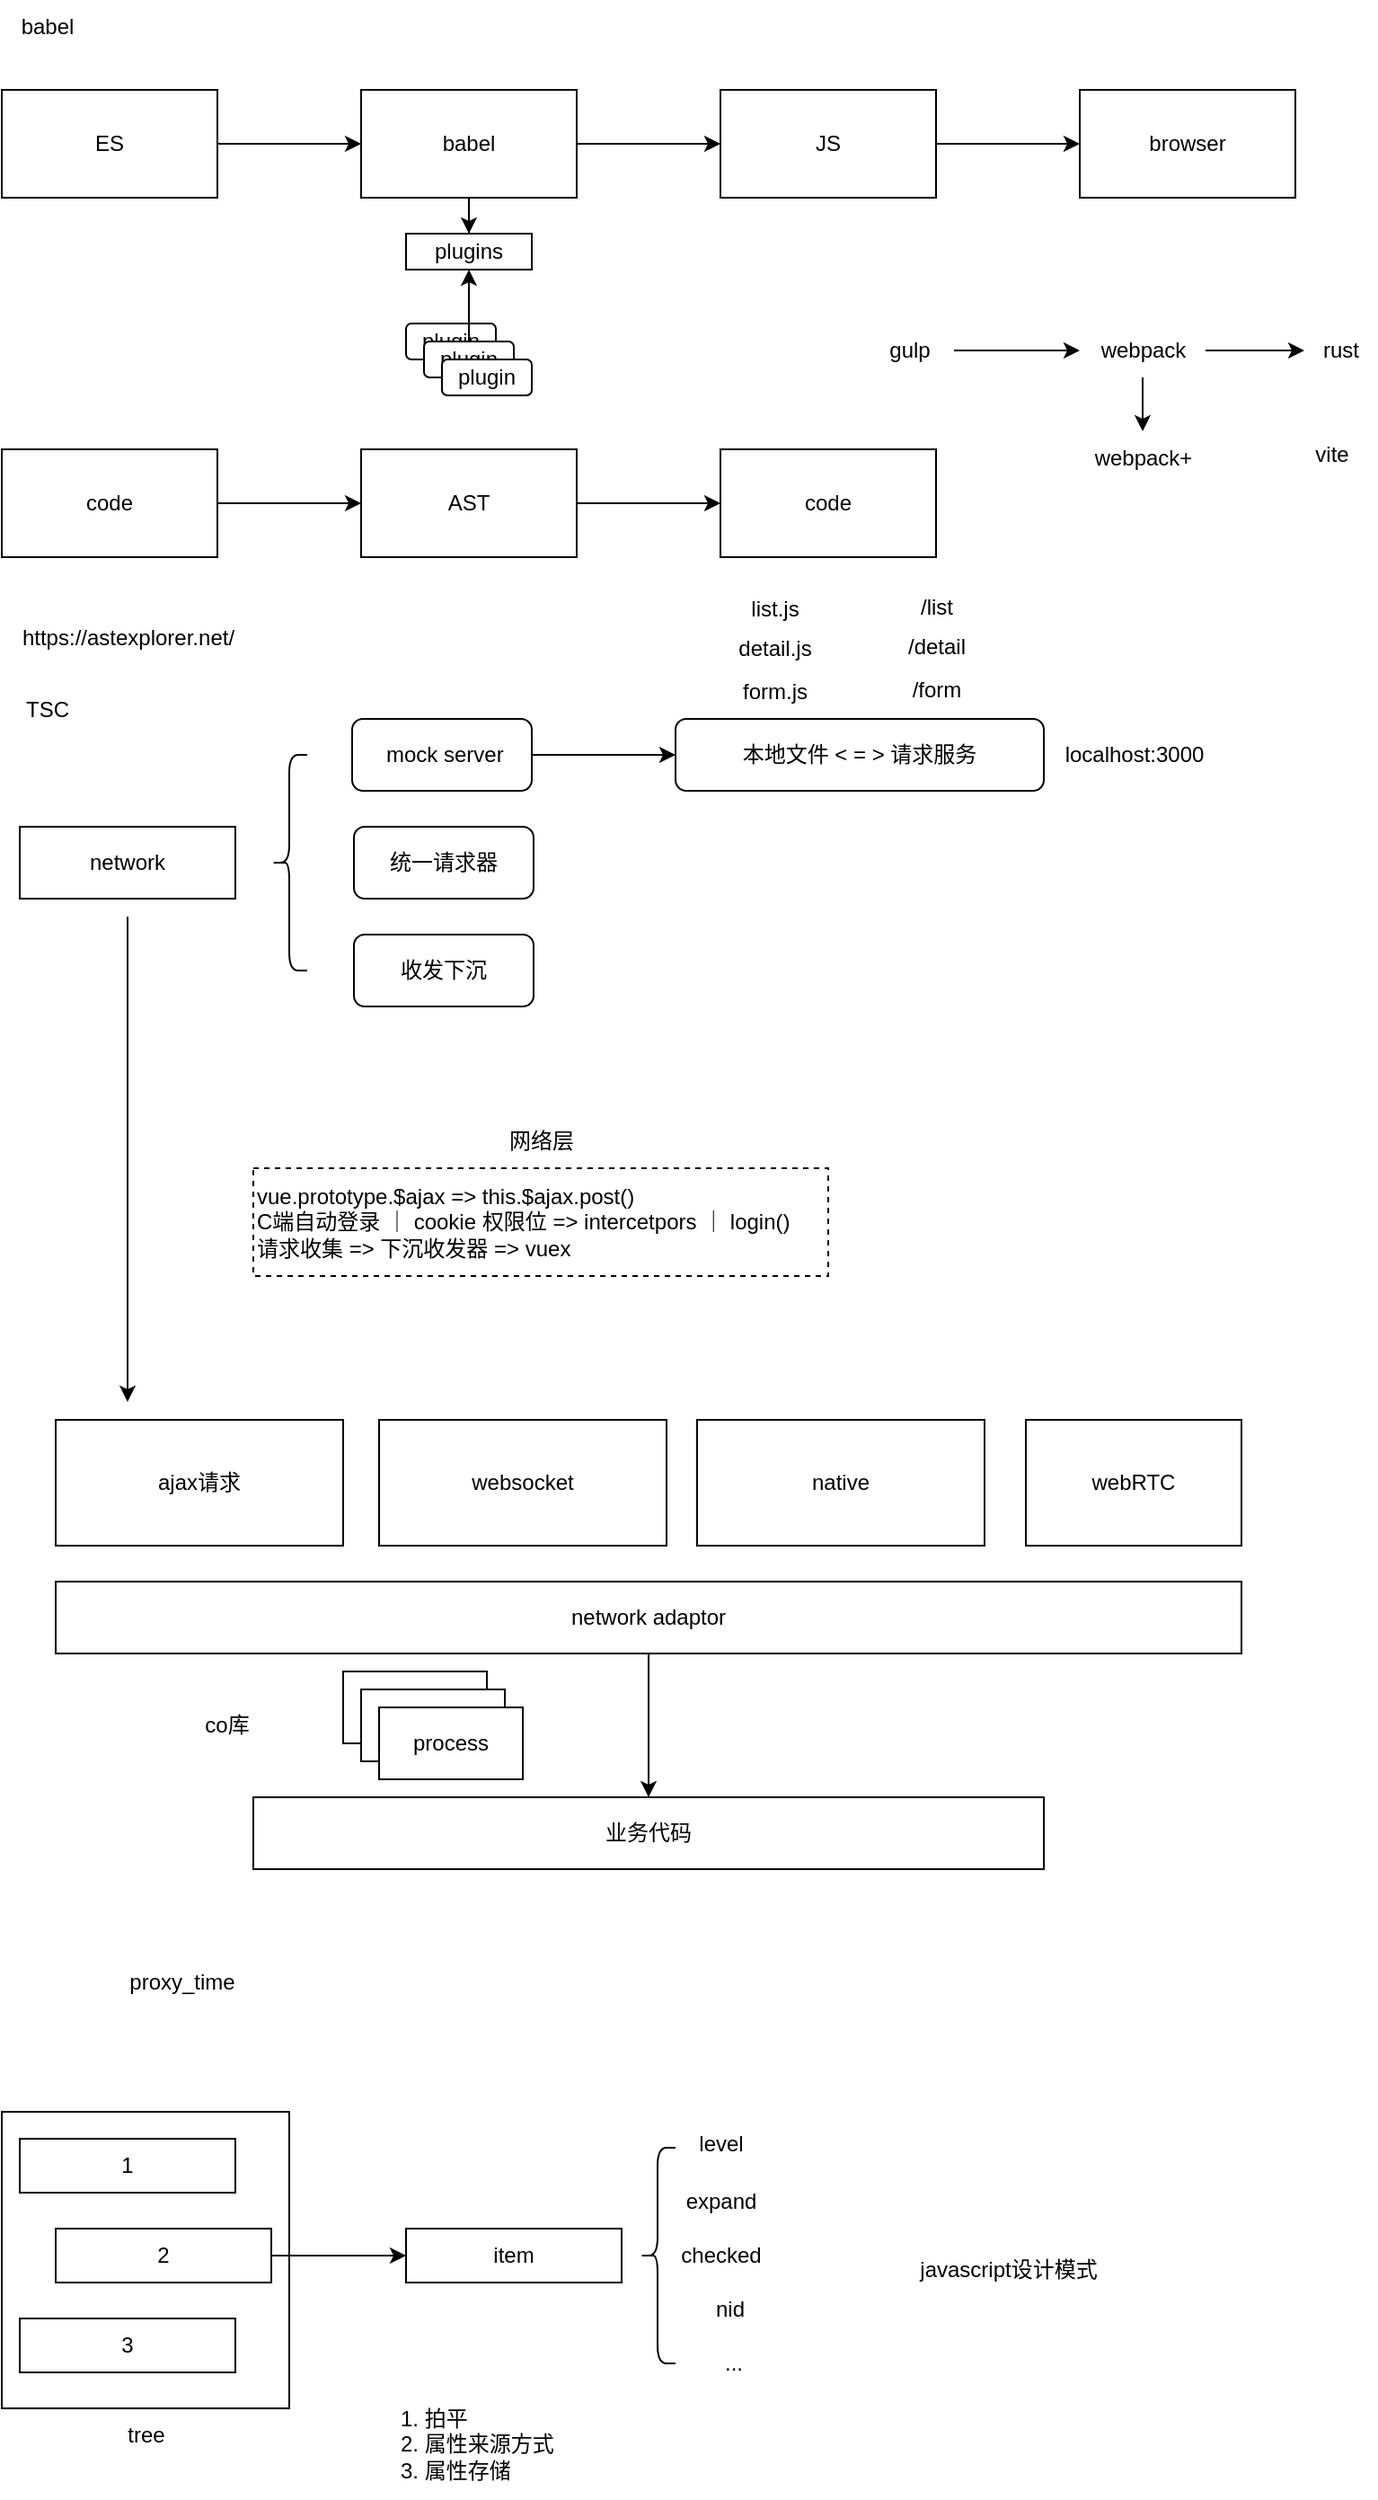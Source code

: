 <mxfile version="24.0.1" type="device">
  <diagram name="第 1 页" id="g8rvtbovpcAflCqMb8RJ">
    <mxGraphModel dx="892" dy="553" grid="1" gridSize="10" guides="1" tooltips="1" connect="1" arrows="1" fold="1" page="1" pageScale="1" pageWidth="827" pageHeight="1169" math="0" shadow="0">
      <root>
        <mxCell id="0" />
        <mxCell id="1" parent="0" />
        <mxCell id="K6t5aC2nOHL5v6KHXai5-65" value="" style="rounded=0;whiteSpace=wrap;html=1;" vertex="1" parent="1">
          <mxGeometry x="30" y="1185" width="160" height="165" as="geometry" />
        </mxCell>
        <mxCell id="K6t5aC2nOHL5v6KHXai5-1" value="babel" style="text;html=1;align=center;verticalAlign=middle;resizable=0;points=[];autosize=1;strokeColor=none;fillColor=none;" vertex="1" parent="1">
          <mxGeometry x="30" y="10" width="50" height="30" as="geometry" />
        </mxCell>
        <mxCell id="K6t5aC2nOHL5v6KHXai5-4" value="" style="edgeStyle=orthogonalEdgeStyle;rounded=0;orthogonalLoop=1;jettySize=auto;html=1;" edge="1" parent="1" source="K6t5aC2nOHL5v6KHXai5-2" target="K6t5aC2nOHL5v6KHXai5-3">
          <mxGeometry relative="1" as="geometry" />
        </mxCell>
        <mxCell id="K6t5aC2nOHL5v6KHXai5-2" value="ES" style="rounded=0;whiteSpace=wrap;html=1;" vertex="1" parent="1">
          <mxGeometry x="30" y="60" width="120" height="60" as="geometry" />
        </mxCell>
        <mxCell id="K6t5aC2nOHL5v6KHXai5-6" value="" style="edgeStyle=orthogonalEdgeStyle;rounded=0;orthogonalLoop=1;jettySize=auto;html=1;" edge="1" parent="1" source="K6t5aC2nOHL5v6KHXai5-3" target="K6t5aC2nOHL5v6KHXai5-5">
          <mxGeometry relative="1" as="geometry" />
        </mxCell>
        <mxCell id="K6t5aC2nOHL5v6KHXai5-13" value="" style="edgeStyle=orthogonalEdgeStyle;rounded=0;orthogonalLoop=1;jettySize=auto;html=1;" edge="1" parent="1" source="K6t5aC2nOHL5v6KHXai5-3" target="K6t5aC2nOHL5v6KHXai5-12">
          <mxGeometry relative="1" as="geometry" />
        </mxCell>
        <mxCell id="K6t5aC2nOHL5v6KHXai5-3" value="babel" style="rounded=0;whiteSpace=wrap;html=1;" vertex="1" parent="1">
          <mxGeometry x="230" y="60" width="120" height="60" as="geometry" />
        </mxCell>
        <mxCell id="K6t5aC2nOHL5v6KHXai5-5" value="plugins" style="rounded=0;whiteSpace=wrap;html=1;" vertex="1" parent="1">
          <mxGeometry x="255" y="140" width="70" height="20" as="geometry" />
        </mxCell>
        <mxCell id="K6t5aC2nOHL5v6KHXai5-7" value="plugin" style="rounded=1;whiteSpace=wrap;html=1;" vertex="1" parent="1">
          <mxGeometry x="255" y="190" width="50" height="20" as="geometry" />
        </mxCell>
        <mxCell id="K6t5aC2nOHL5v6KHXai5-11" value="" style="edgeStyle=orthogonalEdgeStyle;rounded=0;orthogonalLoop=1;jettySize=auto;html=1;" edge="1" parent="1" source="K6t5aC2nOHL5v6KHXai5-8" target="K6t5aC2nOHL5v6KHXai5-5">
          <mxGeometry relative="1" as="geometry" />
        </mxCell>
        <mxCell id="K6t5aC2nOHL5v6KHXai5-8" value="plugin" style="rounded=1;whiteSpace=wrap;html=1;" vertex="1" parent="1">
          <mxGeometry x="265" y="200" width="50" height="20" as="geometry" />
        </mxCell>
        <mxCell id="K6t5aC2nOHL5v6KHXai5-9" value="plugin" style="rounded=1;whiteSpace=wrap;html=1;" vertex="1" parent="1">
          <mxGeometry x="275" y="210" width="50" height="20" as="geometry" />
        </mxCell>
        <mxCell id="K6t5aC2nOHL5v6KHXai5-16" value="" style="edgeStyle=orthogonalEdgeStyle;rounded=0;orthogonalLoop=1;jettySize=auto;html=1;" edge="1" parent="1" source="K6t5aC2nOHL5v6KHXai5-12" target="K6t5aC2nOHL5v6KHXai5-15">
          <mxGeometry relative="1" as="geometry" />
        </mxCell>
        <mxCell id="K6t5aC2nOHL5v6KHXai5-12" value="JS" style="rounded=0;whiteSpace=wrap;html=1;" vertex="1" parent="1">
          <mxGeometry x="430" y="60" width="120" height="60" as="geometry" />
        </mxCell>
        <mxCell id="K6t5aC2nOHL5v6KHXai5-15" value="browser" style="rounded=0;whiteSpace=wrap;html=1;" vertex="1" parent="1">
          <mxGeometry x="630" y="60" width="120" height="60" as="geometry" />
        </mxCell>
        <mxCell id="K6t5aC2nOHL5v6KHXai5-19" value="" style="edgeStyle=orthogonalEdgeStyle;rounded=0;orthogonalLoop=1;jettySize=auto;html=1;" edge="1" parent="1" source="K6t5aC2nOHL5v6KHXai5-17" target="K6t5aC2nOHL5v6KHXai5-18">
          <mxGeometry relative="1" as="geometry" />
        </mxCell>
        <mxCell id="K6t5aC2nOHL5v6KHXai5-17" value="code" style="rounded=0;whiteSpace=wrap;html=1;" vertex="1" parent="1">
          <mxGeometry x="30" y="260" width="120" height="60" as="geometry" />
        </mxCell>
        <mxCell id="K6t5aC2nOHL5v6KHXai5-21" value="" style="edgeStyle=orthogonalEdgeStyle;rounded=0;orthogonalLoop=1;jettySize=auto;html=1;" edge="1" parent="1" source="K6t5aC2nOHL5v6KHXai5-18" target="K6t5aC2nOHL5v6KHXai5-20">
          <mxGeometry relative="1" as="geometry" />
        </mxCell>
        <mxCell id="K6t5aC2nOHL5v6KHXai5-18" value="AST" style="rounded=0;whiteSpace=wrap;html=1;" vertex="1" parent="1">
          <mxGeometry x="230" y="260" width="120" height="60" as="geometry" />
        </mxCell>
        <mxCell id="K6t5aC2nOHL5v6KHXai5-20" value="code" style="rounded=0;whiteSpace=wrap;html=1;" vertex="1" parent="1">
          <mxGeometry x="430" y="260" width="120" height="60" as="geometry" />
        </mxCell>
        <mxCell id="K6t5aC2nOHL5v6KHXai5-22" value="TSC" style="text;html=1;align=center;verticalAlign=middle;resizable=0;points=[];autosize=1;strokeColor=none;fillColor=none;" vertex="1" parent="1">
          <mxGeometry x="30" y="390" width="50" height="30" as="geometry" />
        </mxCell>
        <mxCell id="K6t5aC2nOHL5v6KHXai5-23" value="https://astexplorer.net/" style="text;html=1;align=center;verticalAlign=middle;resizable=0;points=[];autosize=1;strokeColor=none;fillColor=none;" vertex="1" parent="1">
          <mxGeometry x="30" y="350" width="140" height="30" as="geometry" />
        </mxCell>
        <mxCell id="K6t5aC2nOHL5v6KHXai5-24" value="network" style="rounded=0;whiteSpace=wrap;html=1;" vertex="1" parent="1">
          <mxGeometry x="40" y="470" width="120" height="40" as="geometry" />
        </mxCell>
        <mxCell id="K6t5aC2nOHL5v6KHXai5-25" value="" style="shape=curlyBracket;whiteSpace=wrap;html=1;rounded=1;labelPosition=left;verticalLabelPosition=middle;align=right;verticalAlign=middle;" vertex="1" parent="1">
          <mxGeometry x="180" y="430" width="20" height="120" as="geometry" />
        </mxCell>
        <mxCell id="K6t5aC2nOHL5v6KHXai5-28" value="" style="edgeStyle=orthogonalEdgeStyle;rounded=0;orthogonalLoop=1;jettySize=auto;html=1;" edge="1" parent="1" source="K6t5aC2nOHL5v6KHXai5-26" target="K6t5aC2nOHL5v6KHXai5-27">
          <mxGeometry relative="1" as="geometry" />
        </mxCell>
        <mxCell id="K6t5aC2nOHL5v6KHXai5-26" value="&amp;nbsp;mock server" style="rounded=1;whiteSpace=wrap;html=1;" vertex="1" parent="1">
          <mxGeometry x="225" y="410" width="100" height="40" as="geometry" />
        </mxCell>
        <mxCell id="K6t5aC2nOHL5v6KHXai5-27" value="本地文件 &amp;lt; = &amp;gt; 请求服务" style="rounded=1;whiteSpace=wrap;html=1;" vertex="1" parent="1">
          <mxGeometry x="405" y="410" width="205" height="40" as="geometry" />
        </mxCell>
        <mxCell id="K6t5aC2nOHL5v6KHXai5-29" value="list.js" style="text;html=1;align=center;verticalAlign=middle;resizable=0;points=[];autosize=1;strokeColor=none;fillColor=none;" vertex="1" parent="1">
          <mxGeometry x="435" y="334" width="50" height="30" as="geometry" />
        </mxCell>
        <mxCell id="K6t5aC2nOHL5v6KHXai5-30" value="detail.js" style="text;html=1;align=center;verticalAlign=middle;resizable=0;points=[];autosize=1;strokeColor=none;fillColor=none;" vertex="1" parent="1">
          <mxGeometry x="430" y="356" width="60" height="30" as="geometry" />
        </mxCell>
        <mxCell id="K6t5aC2nOHL5v6KHXai5-31" value="form.js" style="text;html=1;align=center;verticalAlign=middle;resizable=0;points=[];autosize=1;strokeColor=none;fillColor=none;" vertex="1" parent="1">
          <mxGeometry x="430" y="380" width="60" height="30" as="geometry" />
        </mxCell>
        <mxCell id="K6t5aC2nOHL5v6KHXai5-32" value="/list" style="text;html=1;align=center;verticalAlign=middle;resizable=0;points=[];autosize=1;strokeColor=none;fillColor=none;" vertex="1" parent="1">
          <mxGeometry x="530" y="333" width="40" height="30" as="geometry" />
        </mxCell>
        <mxCell id="K6t5aC2nOHL5v6KHXai5-33" value="/detail" style="text;html=1;align=center;verticalAlign=middle;resizable=0;points=[];autosize=1;strokeColor=none;fillColor=none;" vertex="1" parent="1">
          <mxGeometry x="520" y="355" width="60" height="30" as="geometry" />
        </mxCell>
        <mxCell id="K6t5aC2nOHL5v6KHXai5-34" value="/form" style="text;html=1;align=center;verticalAlign=middle;resizable=0;points=[];autosize=1;strokeColor=none;fillColor=none;" vertex="1" parent="1">
          <mxGeometry x="525" y="379" width="50" height="30" as="geometry" />
        </mxCell>
        <mxCell id="K6t5aC2nOHL5v6KHXai5-35" value="localhost:3000" style="text;html=1;align=center;verticalAlign=middle;resizable=0;points=[];autosize=1;strokeColor=none;fillColor=none;" vertex="1" parent="1">
          <mxGeometry x="610" y="415" width="100" height="30" as="geometry" />
        </mxCell>
        <mxCell id="K6t5aC2nOHL5v6KHXai5-36" value="vue.prototype.$ajax =&amp;gt; this.$ajax.post()&lt;div&gt;C端自动登录 ｜ cookie 权限位 =&amp;gt; intercetpors ｜ login()&lt;br&gt;请求收集 =&amp;gt; 下沉收发器 =&amp;gt; vuex&lt;/div&gt;" style="text;html=1;align=left;verticalAlign=middle;resizable=0;points=[];autosize=1;strokeColor=default;fillColor=none;dashed=1;" vertex="1" parent="1">
          <mxGeometry x="170" y="660" width="320" height="60" as="geometry" />
        </mxCell>
        <mxCell id="K6t5aC2nOHL5v6KHXai5-37" value="网络层" style="text;html=1;align=center;verticalAlign=middle;resizable=0;points=[];autosize=1;strokeColor=none;fillColor=none;" vertex="1" parent="1">
          <mxGeometry x="300" y="630" width="60" height="30" as="geometry" />
        </mxCell>
        <mxCell id="K6t5aC2nOHL5v6KHXai5-38" value="统一请求器" style="rounded=1;whiteSpace=wrap;html=1;" vertex="1" parent="1">
          <mxGeometry x="226" y="470" width="100" height="40" as="geometry" />
        </mxCell>
        <mxCell id="K6t5aC2nOHL5v6KHXai5-39" value="收发下沉" style="rounded=1;whiteSpace=wrap;html=1;" vertex="1" parent="1">
          <mxGeometry x="226" y="530" width="100" height="40" as="geometry" />
        </mxCell>
        <mxCell id="K6t5aC2nOHL5v6KHXai5-40" value="ajax请求" style="rounded=0;whiteSpace=wrap;html=1;" vertex="1" parent="1">
          <mxGeometry x="60" y="800" width="160" height="70" as="geometry" />
        </mxCell>
        <mxCell id="K6t5aC2nOHL5v6KHXai5-41" value="" style="endArrow=classic;html=1;rounded=0;" edge="1" parent="1">
          <mxGeometry width="50" height="50" relative="1" as="geometry">
            <mxPoint x="100" y="520" as="sourcePoint" />
            <mxPoint x="100" y="790" as="targetPoint" />
          </mxGeometry>
        </mxCell>
        <mxCell id="K6t5aC2nOHL5v6KHXai5-42" value="websocket" style="rounded=0;whiteSpace=wrap;html=1;" vertex="1" parent="1">
          <mxGeometry x="240" y="800" width="160" height="70" as="geometry" />
        </mxCell>
        <mxCell id="K6t5aC2nOHL5v6KHXai5-43" value="native" style="rounded=0;whiteSpace=wrap;html=1;" vertex="1" parent="1">
          <mxGeometry x="417" y="800" width="160" height="70" as="geometry" />
        </mxCell>
        <mxCell id="K6t5aC2nOHL5v6KHXai5-44" value="webRTC" style="rounded=0;whiteSpace=wrap;html=1;" vertex="1" parent="1">
          <mxGeometry x="600" y="800" width="120" height="70" as="geometry" />
        </mxCell>
        <mxCell id="K6t5aC2nOHL5v6KHXai5-47" value="" style="edgeStyle=orthogonalEdgeStyle;rounded=0;orthogonalLoop=1;jettySize=auto;html=1;" edge="1" parent="1" source="K6t5aC2nOHL5v6KHXai5-45" target="K6t5aC2nOHL5v6KHXai5-46">
          <mxGeometry relative="1" as="geometry" />
        </mxCell>
        <mxCell id="K6t5aC2nOHL5v6KHXai5-45" value="network adaptor" style="rounded=0;whiteSpace=wrap;html=1;" vertex="1" parent="1">
          <mxGeometry x="60" y="890" width="660" height="40" as="geometry" />
        </mxCell>
        <mxCell id="K6t5aC2nOHL5v6KHXai5-46" value="业务代码" style="rounded=0;whiteSpace=wrap;html=1;" vertex="1" parent="1">
          <mxGeometry x="170" y="1010" width="440" height="40" as="geometry" />
        </mxCell>
        <mxCell id="K6t5aC2nOHL5v6KHXai5-48" value="process" style="rounded=0;whiteSpace=wrap;html=1;" vertex="1" parent="1">
          <mxGeometry x="220" y="940" width="80" height="40" as="geometry" />
        </mxCell>
        <mxCell id="K6t5aC2nOHL5v6KHXai5-49" value="process" style="rounded=0;whiteSpace=wrap;html=1;" vertex="1" parent="1">
          <mxGeometry x="230" y="950" width="80" height="40" as="geometry" />
        </mxCell>
        <mxCell id="K6t5aC2nOHL5v6KHXai5-50" value="process" style="rounded=0;whiteSpace=wrap;html=1;" vertex="1" parent="1">
          <mxGeometry x="240" y="960" width="80" height="40" as="geometry" />
        </mxCell>
        <mxCell id="K6t5aC2nOHL5v6KHXai5-51" value="co库" style="text;html=1;align=center;verticalAlign=middle;resizable=0;points=[];autosize=1;strokeColor=none;fillColor=none;" vertex="1" parent="1">
          <mxGeometry x="130" y="955" width="50" height="30" as="geometry" />
        </mxCell>
        <mxCell id="K6t5aC2nOHL5v6KHXai5-52" value="proxy_time" style="text;html=1;align=center;verticalAlign=middle;resizable=0;points=[];autosize=1;strokeColor=none;fillColor=none;" vertex="1" parent="1">
          <mxGeometry x="90" y="1098" width="80" height="30" as="geometry" />
        </mxCell>
        <mxCell id="K6t5aC2nOHL5v6KHXai5-56" value="" style="edgeStyle=orthogonalEdgeStyle;rounded=0;orthogonalLoop=1;jettySize=auto;html=1;" edge="1" parent="1" source="K6t5aC2nOHL5v6KHXai5-53" target="K6t5aC2nOHL5v6KHXai5-55">
          <mxGeometry relative="1" as="geometry" />
        </mxCell>
        <mxCell id="K6t5aC2nOHL5v6KHXai5-53" value="gulp" style="text;html=1;align=center;verticalAlign=middle;resizable=0;points=[];autosize=1;strokeColor=none;fillColor=none;" vertex="1" parent="1">
          <mxGeometry x="510" y="190" width="50" height="30" as="geometry" />
        </mxCell>
        <mxCell id="K6t5aC2nOHL5v6KHXai5-58" value="" style="edgeStyle=orthogonalEdgeStyle;rounded=0;orthogonalLoop=1;jettySize=auto;html=1;" edge="1" parent="1" source="K6t5aC2nOHL5v6KHXai5-55" target="K6t5aC2nOHL5v6KHXai5-57">
          <mxGeometry relative="1" as="geometry" />
        </mxCell>
        <mxCell id="K6t5aC2nOHL5v6KHXai5-60" value="" style="edgeStyle=orthogonalEdgeStyle;rounded=0;orthogonalLoop=1;jettySize=auto;html=1;" edge="1" parent="1" source="K6t5aC2nOHL5v6KHXai5-55" target="K6t5aC2nOHL5v6KHXai5-59">
          <mxGeometry relative="1" as="geometry" />
        </mxCell>
        <mxCell id="K6t5aC2nOHL5v6KHXai5-55" value="webpack" style="text;html=1;align=center;verticalAlign=middle;resizable=0;points=[];autosize=1;strokeColor=none;fillColor=none;" vertex="1" parent="1">
          <mxGeometry x="630" y="190" width="70" height="30" as="geometry" />
        </mxCell>
        <mxCell id="K6t5aC2nOHL5v6KHXai5-57" value="rust" style="text;html=1;align=center;verticalAlign=middle;resizable=0;points=[];autosize=1;strokeColor=none;fillColor=none;" vertex="1" parent="1">
          <mxGeometry x="755" y="190" width="40" height="30" as="geometry" />
        </mxCell>
        <mxCell id="K6t5aC2nOHL5v6KHXai5-59" value="webpack+" style="text;html=1;align=center;verticalAlign=middle;resizable=0;points=[];autosize=1;strokeColor=none;fillColor=none;" vertex="1" parent="1">
          <mxGeometry x="625" y="250" width="80" height="30" as="geometry" />
        </mxCell>
        <mxCell id="K6t5aC2nOHL5v6KHXai5-61" value="vite" style="text;html=1;align=center;verticalAlign=middle;resizable=0;points=[];autosize=1;strokeColor=none;fillColor=none;" vertex="1" parent="1">
          <mxGeometry x="750" y="248" width="40" height="30" as="geometry" />
        </mxCell>
        <mxCell id="K6t5aC2nOHL5v6KHXai5-62" value="1" style="rounded=0;whiteSpace=wrap;html=1;" vertex="1" parent="1">
          <mxGeometry x="40" y="1200" width="120" height="30" as="geometry" />
        </mxCell>
        <mxCell id="K6t5aC2nOHL5v6KHXai5-67" value="" style="edgeStyle=orthogonalEdgeStyle;rounded=0;orthogonalLoop=1;jettySize=auto;html=1;" edge="1" parent="1" source="K6t5aC2nOHL5v6KHXai5-63" target="K6t5aC2nOHL5v6KHXai5-66">
          <mxGeometry relative="1" as="geometry" />
        </mxCell>
        <mxCell id="K6t5aC2nOHL5v6KHXai5-63" value="2" style="rounded=0;whiteSpace=wrap;html=1;" vertex="1" parent="1">
          <mxGeometry x="60" y="1250" width="120" height="30" as="geometry" />
        </mxCell>
        <mxCell id="K6t5aC2nOHL5v6KHXai5-64" value="3" style="rounded=0;whiteSpace=wrap;html=1;" vertex="1" parent="1">
          <mxGeometry x="40" y="1300" width="120" height="30" as="geometry" />
        </mxCell>
        <mxCell id="K6t5aC2nOHL5v6KHXai5-66" value="item" style="rounded=0;whiteSpace=wrap;html=1;" vertex="1" parent="1">
          <mxGeometry x="255" y="1250" width="120" height="30" as="geometry" />
        </mxCell>
        <mxCell id="K6t5aC2nOHL5v6KHXai5-68" value="tree" style="text;html=1;align=center;verticalAlign=middle;resizable=0;points=[];autosize=1;strokeColor=none;fillColor=none;" vertex="1" parent="1">
          <mxGeometry x="90" y="1350" width="40" height="30" as="geometry" />
        </mxCell>
        <mxCell id="K6t5aC2nOHL5v6KHXai5-69" value="" style="shape=curlyBracket;whiteSpace=wrap;html=1;rounded=1;labelPosition=left;verticalLabelPosition=middle;align=right;verticalAlign=middle;" vertex="1" parent="1">
          <mxGeometry x="385" y="1205" width="20" height="120" as="geometry" />
        </mxCell>
        <mxCell id="K6t5aC2nOHL5v6KHXai5-70" value="level" style="text;html=1;align=center;verticalAlign=middle;resizable=0;points=[];autosize=1;strokeColor=none;fillColor=none;" vertex="1" parent="1">
          <mxGeometry x="405" y="1188" width="50" height="30" as="geometry" />
        </mxCell>
        <mxCell id="K6t5aC2nOHL5v6KHXai5-71" value="expand" style="text;html=1;align=center;verticalAlign=middle;resizable=0;points=[];autosize=1;strokeColor=none;fillColor=none;" vertex="1" parent="1">
          <mxGeometry x="400" y="1220" width="60" height="30" as="geometry" />
        </mxCell>
        <mxCell id="K6t5aC2nOHL5v6KHXai5-72" value="checked" style="text;html=1;align=center;verticalAlign=middle;resizable=0;points=[];autosize=1;strokeColor=none;fillColor=none;" vertex="1" parent="1">
          <mxGeometry x="395" y="1250" width="70" height="30" as="geometry" />
        </mxCell>
        <mxCell id="K6t5aC2nOHL5v6KHXai5-73" value="nid" style="text;html=1;align=center;verticalAlign=middle;resizable=0;points=[];autosize=1;strokeColor=none;fillColor=none;" vertex="1" parent="1">
          <mxGeometry x="415" y="1280" width="40" height="30" as="geometry" />
        </mxCell>
        <mxCell id="K6t5aC2nOHL5v6KHXai5-74" value="..." style="text;html=1;align=center;verticalAlign=middle;resizable=0;points=[];autosize=1;strokeColor=none;fillColor=none;" vertex="1" parent="1">
          <mxGeometry x="422" y="1310" width="30" height="30" as="geometry" />
        </mxCell>
        <mxCell id="K6t5aC2nOHL5v6KHXai5-75" value="1. 拍平&lt;div&gt;2. 属性来源方式&lt;/div&gt;&lt;div&gt;3. 属性存储&lt;/div&gt;" style="text;html=1;align=left;verticalAlign=middle;resizable=0;points=[];autosize=1;strokeColor=none;fillColor=none;" vertex="1" parent="1">
          <mxGeometry x="250" y="1340" width="110" height="60" as="geometry" />
        </mxCell>
        <mxCell id="K6t5aC2nOHL5v6KHXai5-76" value="javascript设计模式" style="text;html=1;align=center;verticalAlign=middle;resizable=0;points=[];autosize=1;strokeColor=none;fillColor=none;" vertex="1" parent="1">
          <mxGeometry x="530" y="1258" width="120" height="30" as="geometry" />
        </mxCell>
      </root>
    </mxGraphModel>
  </diagram>
</mxfile>
